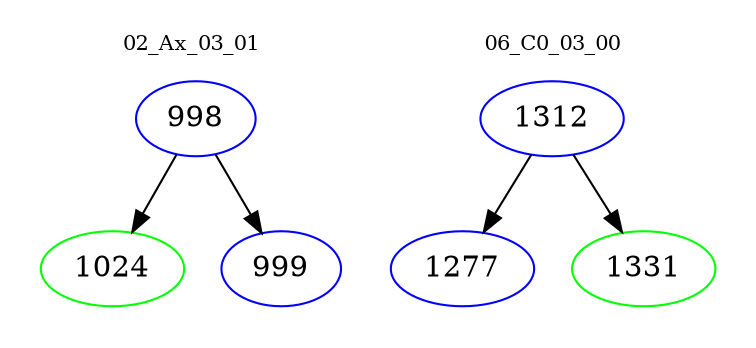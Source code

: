 digraph{
subgraph cluster_0 {
color = white
label = "02_Ax_03_01";
fontsize=10;
T0_998 [label="998", color="blue"]
T0_998 -> T0_1024 [color="black"]
T0_1024 [label="1024", color="green"]
T0_998 -> T0_999 [color="black"]
T0_999 [label="999", color="blue"]
}
subgraph cluster_1 {
color = white
label = "06_C0_03_00";
fontsize=10;
T1_1312 [label="1312", color="blue"]
T1_1312 -> T1_1277 [color="black"]
T1_1277 [label="1277", color="blue"]
T1_1312 -> T1_1331 [color="black"]
T1_1331 [label="1331", color="green"]
}
}
